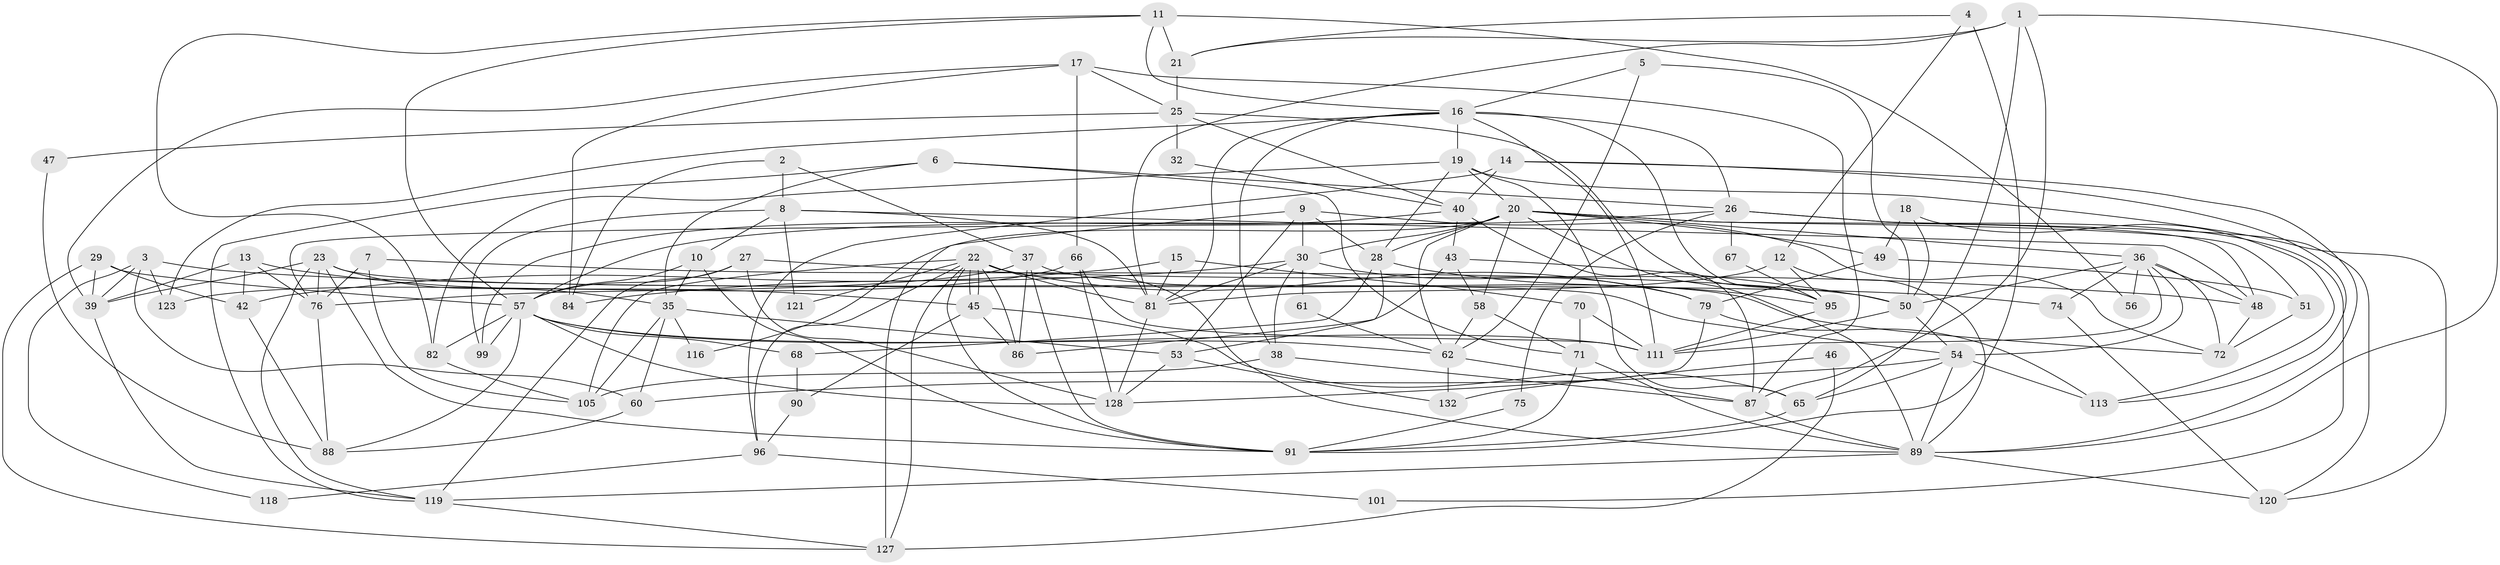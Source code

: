 // original degree distribution, {5: 0.15151515151515152, 2: 0.14393939393939395, 3: 0.21212121212121213, 4: 0.3484848484848485, 6: 0.11363636363636363, 9: 0.007575757575757576, 8: 0.015151515151515152, 7: 0.007575757575757576}
// Generated by graph-tools (version 1.1) at 2025/11/02/27/25 16:11:24]
// undirected, 89 vertices, 214 edges
graph export_dot {
graph [start="1"]
  node [color=gray90,style=filled];
  1;
  2 [super="+55"];
  3 [super="+33"];
  4;
  5;
  6;
  7;
  8 [super="+107"];
  9 [super="+24"];
  10;
  11 [super="+114"];
  12 [super="+106"];
  13;
  14 [super="+94"];
  15;
  16 [super="+41"];
  17 [super="+44"];
  18;
  19 [super="+31"];
  20 [super="+85"];
  21;
  22 [super="+126"];
  23 [super="+80"];
  25 [super="+78"];
  26 [super="+98"];
  27 [super="+34"];
  28;
  29;
  30 [super="+103"];
  32;
  35 [super="+64"];
  36 [super="+63"];
  37;
  38;
  39 [super="+52"];
  40 [super="+83"];
  42 [super="+73"];
  43;
  45;
  46;
  47;
  48 [super="+92"];
  49;
  50 [super="+100"];
  51;
  53 [super="+69"];
  54 [super="+130"];
  56;
  57 [super="+59"];
  58 [super="+93"];
  60;
  61;
  62 [super="+109"];
  65 [super="+102"];
  66 [super="+110"];
  67;
  68;
  70;
  71 [super="+124"];
  72 [super="+129"];
  74;
  75;
  76 [super="+77"];
  79;
  81 [super="+104"];
  82 [super="+108"];
  84;
  86;
  87 [super="+115"];
  88;
  89 [super="+122"];
  90;
  91 [super="+112"];
  95 [super="+117"];
  96 [super="+97"];
  99;
  101;
  105;
  111 [super="+125"];
  113;
  116;
  118;
  119 [super="+131"];
  120;
  121;
  123;
  127;
  128;
  132;
  1 -- 87;
  1 -- 21;
  1 -- 65;
  1 -- 81;
  1 -- 89;
  2 -- 8 [weight=2];
  2 -- 84;
  2 -- 37;
  3 -- 118;
  3 -- 123;
  3 -- 74;
  3 -- 60;
  3 -- 39;
  4 -- 21;
  4 -- 91;
  4 -- 12;
  5 -- 50;
  5 -- 16;
  5 -- 62;
  6 -- 119;
  6 -- 26;
  6 -- 71;
  6 -- 35;
  7 -- 105;
  7 -- 50;
  7 -- 76;
  8 -- 10;
  8 -- 121;
  8 -- 81;
  8 -- 48;
  8 -- 99;
  9 -- 30;
  9 -- 28;
  9 -- 72;
  9 -- 127;
  9 -- 53;
  10 -- 57;
  10 -- 35;
  10 -- 91;
  11 -- 57;
  11 -- 56 [weight=2];
  11 -- 82;
  11 -- 21;
  11 -- 16;
  12 -- 81;
  12 -- 89;
  12 -- 95;
  13 -- 39;
  13 -- 42;
  13 -- 45;
  13 -- 76;
  14 -- 40 [weight=2];
  14 -- 96;
  14 -- 113;
  14 -- 89;
  15 -- 70;
  15 -- 81;
  15 -- 42;
  16 -- 95;
  16 -- 19;
  16 -- 38;
  16 -- 111;
  16 -- 123;
  16 -- 81;
  16 -- 26;
  17 -- 84;
  17 -- 25;
  17 -- 66;
  17 -- 39;
  17 -- 87;
  18 -- 49;
  18 -- 113;
  18 -- 50;
  19 -- 120;
  19 -- 20;
  19 -- 28;
  19 -- 82;
  19 -- 65;
  20 -- 89;
  20 -- 36;
  20 -- 51;
  20 -- 76;
  20 -- 58 [weight=2];
  20 -- 30;
  20 -- 48;
  20 -- 49;
  20 -- 116;
  20 -- 28;
  20 -- 62;
  21 -- 25;
  22 -- 79;
  22 -- 45;
  22 -- 45;
  22 -- 91;
  22 -- 121;
  22 -- 86;
  22 -- 105;
  22 -- 127;
  22 -- 96;
  22 -- 81;
  22 -- 89;
  23 -- 119;
  23 -- 39;
  23 -- 76;
  23 -- 91;
  23 -- 35;
  23 -- 54;
  25 -- 47;
  25 -- 32;
  25 -- 40;
  25 -- 95;
  26 -- 57;
  26 -- 120;
  26 -- 75;
  26 -- 67;
  26 -- 101;
  27 -- 128;
  27 -- 57;
  27 -- 119;
  27 -- 48;
  28 -- 53;
  28 -- 68;
  28 -- 95;
  29 -- 127;
  29 -- 57;
  29 -- 39;
  29 -- 42;
  30 -- 61;
  30 -- 84;
  30 -- 38;
  30 -- 79;
  30 -- 81;
  32 -- 40;
  35 -- 105;
  35 -- 116;
  35 -- 60;
  35 -- 53;
  36 -- 111;
  36 -- 54;
  36 -- 48;
  36 -- 50;
  36 -- 56;
  36 -- 74;
  36 -- 72;
  37 -- 86;
  37 -- 76;
  37 -- 91;
  37 -- 72;
  38 -- 105;
  38 -- 87;
  39 -- 119;
  40 -- 43;
  40 -- 87 [weight=2];
  40 -- 99;
  42 -- 88;
  43 -- 86;
  43 -- 50;
  43 -- 58;
  45 -- 86;
  45 -- 90;
  45 -- 65;
  46 -- 127;
  46 -- 132;
  47 -- 88;
  48 -- 72;
  49 -- 79;
  49 -- 51;
  50 -- 54;
  50 -- 111;
  51 -- 72;
  53 -- 128;
  53 -- 132;
  54 -- 65;
  54 -- 89;
  54 -- 113;
  54 -- 60;
  57 -- 128;
  57 -- 99;
  57 -- 68;
  57 -- 111;
  57 -- 82;
  57 -- 88;
  57 -- 62;
  58 -- 62;
  58 -- 71;
  60 -- 88;
  61 -- 62;
  62 -- 132;
  62 -- 87;
  65 -- 91;
  66 -- 128;
  66 -- 123;
  66 -- 111;
  67 -- 95 [weight=2];
  68 -- 90;
  70 -- 111;
  70 -- 71;
  71 -- 89;
  71 -- 91;
  74 -- 120;
  75 -- 91;
  76 -- 88;
  79 -- 113;
  79 -- 128;
  81 -- 128;
  82 -- 105;
  87 -- 89;
  89 -- 120;
  89 -- 119;
  90 -- 96;
  95 -- 111;
  96 -- 118;
  96 -- 101;
  119 -- 127;
}
